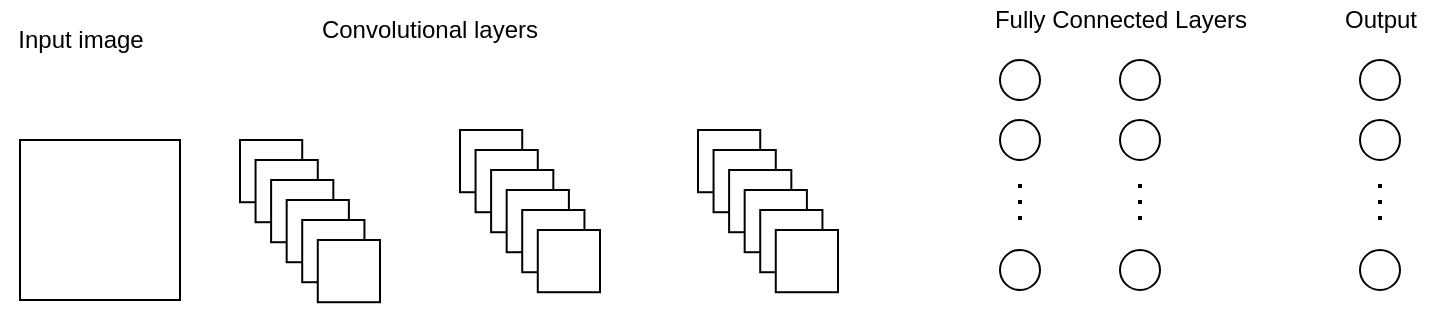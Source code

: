 <mxfile version="15.8.7"><diagram id="BhvjrAXO_UHsyw51b62p" name="Page-1"><mxGraphModel dx="1016" dy="702" grid="1" gridSize="10" guides="1" tooltips="1" connect="1" arrows="1" fold="1" page="1" pageScale="1" pageWidth="827" pageHeight="1169" math="0" shadow="0"><root><mxCell id="0"/><mxCell id="1" parent="0"/><mxCell id="2BVIkc_KP1pdnL2qRtIf-28" value="" style="group" vertex="1" connectable="0" parent="1"><mxGeometry x="379" y="105" width="70" height="90" as="geometry"/></mxCell><mxCell id="2BVIkc_KP1pdnL2qRtIf-22" value="" style="whiteSpace=wrap;html=1;aspect=fixed;" vertex="1" parent="2BVIkc_KP1pdnL2qRtIf-28"><mxGeometry width="31.111" height="31.111" as="geometry"/></mxCell><mxCell id="2BVIkc_KP1pdnL2qRtIf-23" value="" style="whiteSpace=wrap;html=1;aspect=fixed;" vertex="1" parent="2BVIkc_KP1pdnL2qRtIf-28"><mxGeometry x="7.778" y="10" width="31.111" height="31.111" as="geometry"/></mxCell><mxCell id="2BVIkc_KP1pdnL2qRtIf-24" value="" style="whiteSpace=wrap;html=1;aspect=fixed;" vertex="1" parent="2BVIkc_KP1pdnL2qRtIf-28"><mxGeometry x="15.556" y="20" width="31.111" height="31.111" as="geometry"/></mxCell><mxCell id="2BVIkc_KP1pdnL2qRtIf-25" value="" style="whiteSpace=wrap;html=1;aspect=fixed;" vertex="1" parent="2BVIkc_KP1pdnL2qRtIf-28"><mxGeometry x="23.333" y="30" width="31.111" height="31.111" as="geometry"/></mxCell><mxCell id="2BVIkc_KP1pdnL2qRtIf-26" value="" style="whiteSpace=wrap;html=1;aspect=fixed;" vertex="1" parent="2BVIkc_KP1pdnL2qRtIf-28"><mxGeometry x="31.111" y="40" width="31.111" height="31.111" as="geometry"/></mxCell><mxCell id="2BVIkc_KP1pdnL2qRtIf-27" value="" style="whiteSpace=wrap;html=1;aspect=fixed;" vertex="1" parent="2BVIkc_KP1pdnL2qRtIf-28"><mxGeometry x="38.889" y="50" width="31.111" height="31.111" as="geometry"/></mxCell><mxCell id="2BVIkc_KP1pdnL2qRtIf-30" value="" style="group" vertex="1" connectable="0" parent="1"><mxGeometry x="260" y="105" width="70" height="90" as="geometry"/></mxCell><mxCell id="2BVIkc_KP1pdnL2qRtIf-16" value="" style="whiteSpace=wrap;html=1;aspect=fixed;" vertex="1" parent="2BVIkc_KP1pdnL2qRtIf-30"><mxGeometry width="31.111" height="31.111" as="geometry"/></mxCell><mxCell id="2BVIkc_KP1pdnL2qRtIf-17" value="" style="whiteSpace=wrap;html=1;aspect=fixed;" vertex="1" parent="2BVIkc_KP1pdnL2qRtIf-30"><mxGeometry x="7.778" y="10" width="31.111" height="31.111" as="geometry"/></mxCell><mxCell id="2BVIkc_KP1pdnL2qRtIf-18" value="" style="whiteSpace=wrap;html=1;aspect=fixed;" vertex="1" parent="2BVIkc_KP1pdnL2qRtIf-30"><mxGeometry x="15.556" y="20" width="31.111" height="31.111" as="geometry"/></mxCell><mxCell id="2BVIkc_KP1pdnL2qRtIf-19" value="" style="whiteSpace=wrap;html=1;aspect=fixed;" vertex="1" parent="2BVIkc_KP1pdnL2qRtIf-30"><mxGeometry x="23.333" y="30" width="31.111" height="31.111" as="geometry"/></mxCell><mxCell id="2BVIkc_KP1pdnL2qRtIf-20" value="" style="whiteSpace=wrap;html=1;aspect=fixed;" vertex="1" parent="2BVIkc_KP1pdnL2qRtIf-30"><mxGeometry x="31.111" y="40" width="31.111" height="31.111" as="geometry"/></mxCell><mxCell id="2BVIkc_KP1pdnL2qRtIf-21" value="" style="whiteSpace=wrap;html=1;aspect=fixed;" vertex="1" parent="2BVIkc_KP1pdnL2qRtIf-30"><mxGeometry x="38.889" y="50" width="31.111" height="31.111" as="geometry"/></mxCell><mxCell id="2BVIkc_KP1pdnL2qRtIf-39" value="" style="group" vertex="1" connectable="0" parent="1"><mxGeometry x="150" y="110" width="70" height="90" as="geometry"/></mxCell><mxCell id="2BVIkc_KP1pdnL2qRtIf-40" value="" style="whiteSpace=wrap;html=1;aspect=fixed;" vertex="1" parent="2BVIkc_KP1pdnL2qRtIf-39"><mxGeometry width="31.111" height="31.111" as="geometry"/></mxCell><mxCell id="2BVIkc_KP1pdnL2qRtIf-41" value="" style="whiteSpace=wrap;html=1;aspect=fixed;" vertex="1" parent="2BVIkc_KP1pdnL2qRtIf-39"><mxGeometry x="7.778" y="10" width="31.111" height="31.111" as="geometry"/></mxCell><mxCell id="2BVIkc_KP1pdnL2qRtIf-42" value="" style="whiteSpace=wrap;html=1;aspect=fixed;" vertex="1" parent="2BVIkc_KP1pdnL2qRtIf-39"><mxGeometry x="15.556" y="20" width="31.111" height="31.111" as="geometry"/></mxCell><mxCell id="2BVIkc_KP1pdnL2qRtIf-43" value="" style="whiteSpace=wrap;html=1;aspect=fixed;" vertex="1" parent="2BVIkc_KP1pdnL2qRtIf-39"><mxGeometry x="23.333" y="30" width="31.111" height="31.111" as="geometry"/></mxCell><mxCell id="2BVIkc_KP1pdnL2qRtIf-44" value="" style="whiteSpace=wrap;html=1;aspect=fixed;" vertex="1" parent="2BVIkc_KP1pdnL2qRtIf-39"><mxGeometry x="31.111" y="40" width="31.111" height="31.111" as="geometry"/></mxCell><mxCell id="2BVIkc_KP1pdnL2qRtIf-45" value="" style="whiteSpace=wrap;html=1;aspect=fixed;" vertex="1" parent="2BVIkc_KP1pdnL2qRtIf-39"><mxGeometry x="38.889" y="50" width="31.111" height="31.111" as="geometry"/></mxCell><mxCell id="2BVIkc_KP1pdnL2qRtIf-52" value="" style="group" vertex="1" connectable="0" parent="1"><mxGeometry x="530" y="70" width="20" height="115" as="geometry"/></mxCell><mxCell id="2BVIkc_KP1pdnL2qRtIf-47" value="" style="ellipse;whiteSpace=wrap;html=1;aspect=fixed;" vertex="1" parent="2BVIkc_KP1pdnL2qRtIf-52"><mxGeometry width="20" height="20" as="geometry"/></mxCell><mxCell id="2BVIkc_KP1pdnL2qRtIf-49" value="" style="ellipse;whiteSpace=wrap;html=1;aspect=fixed;" vertex="1" parent="2BVIkc_KP1pdnL2qRtIf-52"><mxGeometry y="95" width="20" height="20" as="geometry"/></mxCell><mxCell id="2BVIkc_KP1pdnL2qRtIf-50" value="" style="ellipse;whiteSpace=wrap;html=1;aspect=fixed;" vertex="1" parent="2BVIkc_KP1pdnL2qRtIf-52"><mxGeometry y="30" width="20" height="20" as="geometry"/></mxCell><mxCell id="2BVIkc_KP1pdnL2qRtIf-51" value="" style="endArrow=none;dashed=1;html=1;dashPattern=1 3;strokeWidth=2;rounded=0;" edge="1" parent="2BVIkc_KP1pdnL2qRtIf-52"><mxGeometry width="50" height="50" relative="1" as="geometry"><mxPoint x="10" y="80" as="sourcePoint"/><mxPoint x="10" y="60" as="targetPoint"/></mxGeometry></mxCell><mxCell id="2BVIkc_KP1pdnL2qRtIf-53" value="" style="group" vertex="1" connectable="0" parent="1"><mxGeometry x="590" y="70" width="20" height="115" as="geometry"/></mxCell><mxCell id="2BVIkc_KP1pdnL2qRtIf-54" value="" style="ellipse;whiteSpace=wrap;html=1;aspect=fixed;" vertex="1" parent="2BVIkc_KP1pdnL2qRtIf-53"><mxGeometry width="20" height="20" as="geometry"/></mxCell><mxCell id="2BVIkc_KP1pdnL2qRtIf-55" value="" style="ellipse;whiteSpace=wrap;html=1;aspect=fixed;" vertex="1" parent="2BVIkc_KP1pdnL2qRtIf-53"><mxGeometry y="95" width="20" height="20" as="geometry"/></mxCell><mxCell id="2BVIkc_KP1pdnL2qRtIf-56" value="" style="ellipse;whiteSpace=wrap;html=1;aspect=fixed;" vertex="1" parent="2BVIkc_KP1pdnL2qRtIf-53"><mxGeometry y="30" width="20" height="20" as="geometry"/></mxCell><mxCell id="2BVIkc_KP1pdnL2qRtIf-57" value="" style="endArrow=none;dashed=1;html=1;dashPattern=1 3;strokeWidth=2;rounded=0;" edge="1" parent="2BVIkc_KP1pdnL2qRtIf-53"><mxGeometry width="50" height="50" relative="1" as="geometry"><mxPoint x="10" y="80" as="sourcePoint"/><mxPoint x="10" y="60" as="targetPoint"/></mxGeometry></mxCell><mxCell id="2BVIkc_KP1pdnL2qRtIf-58" value="" style="group" vertex="1" connectable="0" parent="1"><mxGeometry x="710" y="70" width="20" height="115" as="geometry"/></mxCell><mxCell id="2BVIkc_KP1pdnL2qRtIf-59" value="" style="ellipse;whiteSpace=wrap;html=1;aspect=fixed;" vertex="1" parent="2BVIkc_KP1pdnL2qRtIf-58"><mxGeometry width="20" height="20" as="geometry"/></mxCell><mxCell id="2BVIkc_KP1pdnL2qRtIf-60" value="" style="ellipse;whiteSpace=wrap;html=1;aspect=fixed;" vertex="1" parent="2BVIkc_KP1pdnL2qRtIf-58"><mxGeometry y="95" width="20" height="20" as="geometry"/></mxCell><mxCell id="2BVIkc_KP1pdnL2qRtIf-61" value="" style="ellipse;whiteSpace=wrap;html=1;aspect=fixed;" vertex="1" parent="2BVIkc_KP1pdnL2qRtIf-58"><mxGeometry y="30" width="20" height="20" as="geometry"/></mxCell><mxCell id="2BVIkc_KP1pdnL2qRtIf-62" value="" style="endArrow=none;dashed=1;html=1;dashPattern=1 3;strokeWidth=2;rounded=0;" edge="1" parent="2BVIkc_KP1pdnL2qRtIf-58"><mxGeometry width="50" height="50" relative="1" as="geometry"><mxPoint x="10" y="80" as="sourcePoint"/><mxPoint x="10" y="60" as="targetPoint"/></mxGeometry></mxCell><mxCell id="2BVIkc_KP1pdnL2qRtIf-64" value="" style="whiteSpace=wrap;html=1;aspect=fixed;" vertex="1" parent="1"><mxGeometry x="40" y="110" width="80" height="80" as="geometry"/></mxCell><mxCell id="2BVIkc_KP1pdnL2qRtIf-65" value="Convolutional layers" style="text;html=1;strokeColor=none;fillColor=none;align=center;verticalAlign=middle;whiteSpace=wrap;rounded=0;" vertex="1" parent="1"><mxGeometry x="180" y="40" width="130" height="30" as="geometry"/></mxCell><mxCell id="2BVIkc_KP1pdnL2qRtIf-66" value="Fully Connected Layers" style="text;html=1;align=center;verticalAlign=middle;resizable=0;points=[];autosize=1;strokeColor=none;fillColor=none;" vertex="1" parent="1"><mxGeometry x="520" y="40" width="140" height="20" as="geometry"/></mxCell><mxCell id="2BVIkc_KP1pdnL2qRtIf-69" value="Input image" style="text;html=1;align=center;verticalAlign=middle;resizable=0;points=[];autosize=1;strokeColor=none;fillColor=none;" vertex="1" parent="1"><mxGeometry x="30" y="50" width="80" height="20" as="geometry"/></mxCell><mxCell id="2BVIkc_KP1pdnL2qRtIf-70" value="Output" style="text;html=1;align=center;verticalAlign=middle;resizable=0;points=[];autosize=1;strokeColor=none;fillColor=none;" vertex="1" parent="1"><mxGeometry x="695" y="40" width="50" height="20" as="geometry"/></mxCell></root></mxGraphModel></diagram></mxfile>